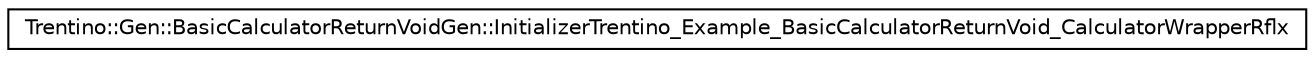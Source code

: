 digraph G
{
  edge [fontname="Helvetica",fontsize="10",labelfontname="Helvetica",labelfontsize="10"];
  node [fontname="Helvetica",fontsize="10",shape=record];
  rankdir="LR";
  Node1 [label="Trentino::Gen::BasicCalculatorReturnVoidGen::InitializerTrentino_Example_BasicCalculatorReturnVoid_CalculatorWrapperRflx",height=0.2,width=0.4,color="black", fillcolor="white", style="filled",URL="$class_trentino_1_1_gen_1_1_basic_calculator_return_void_gen_1_1_initializer_trentino___example__9b5a3ddcc77a50b9de8db0e05c8f13ce.html"];
}
